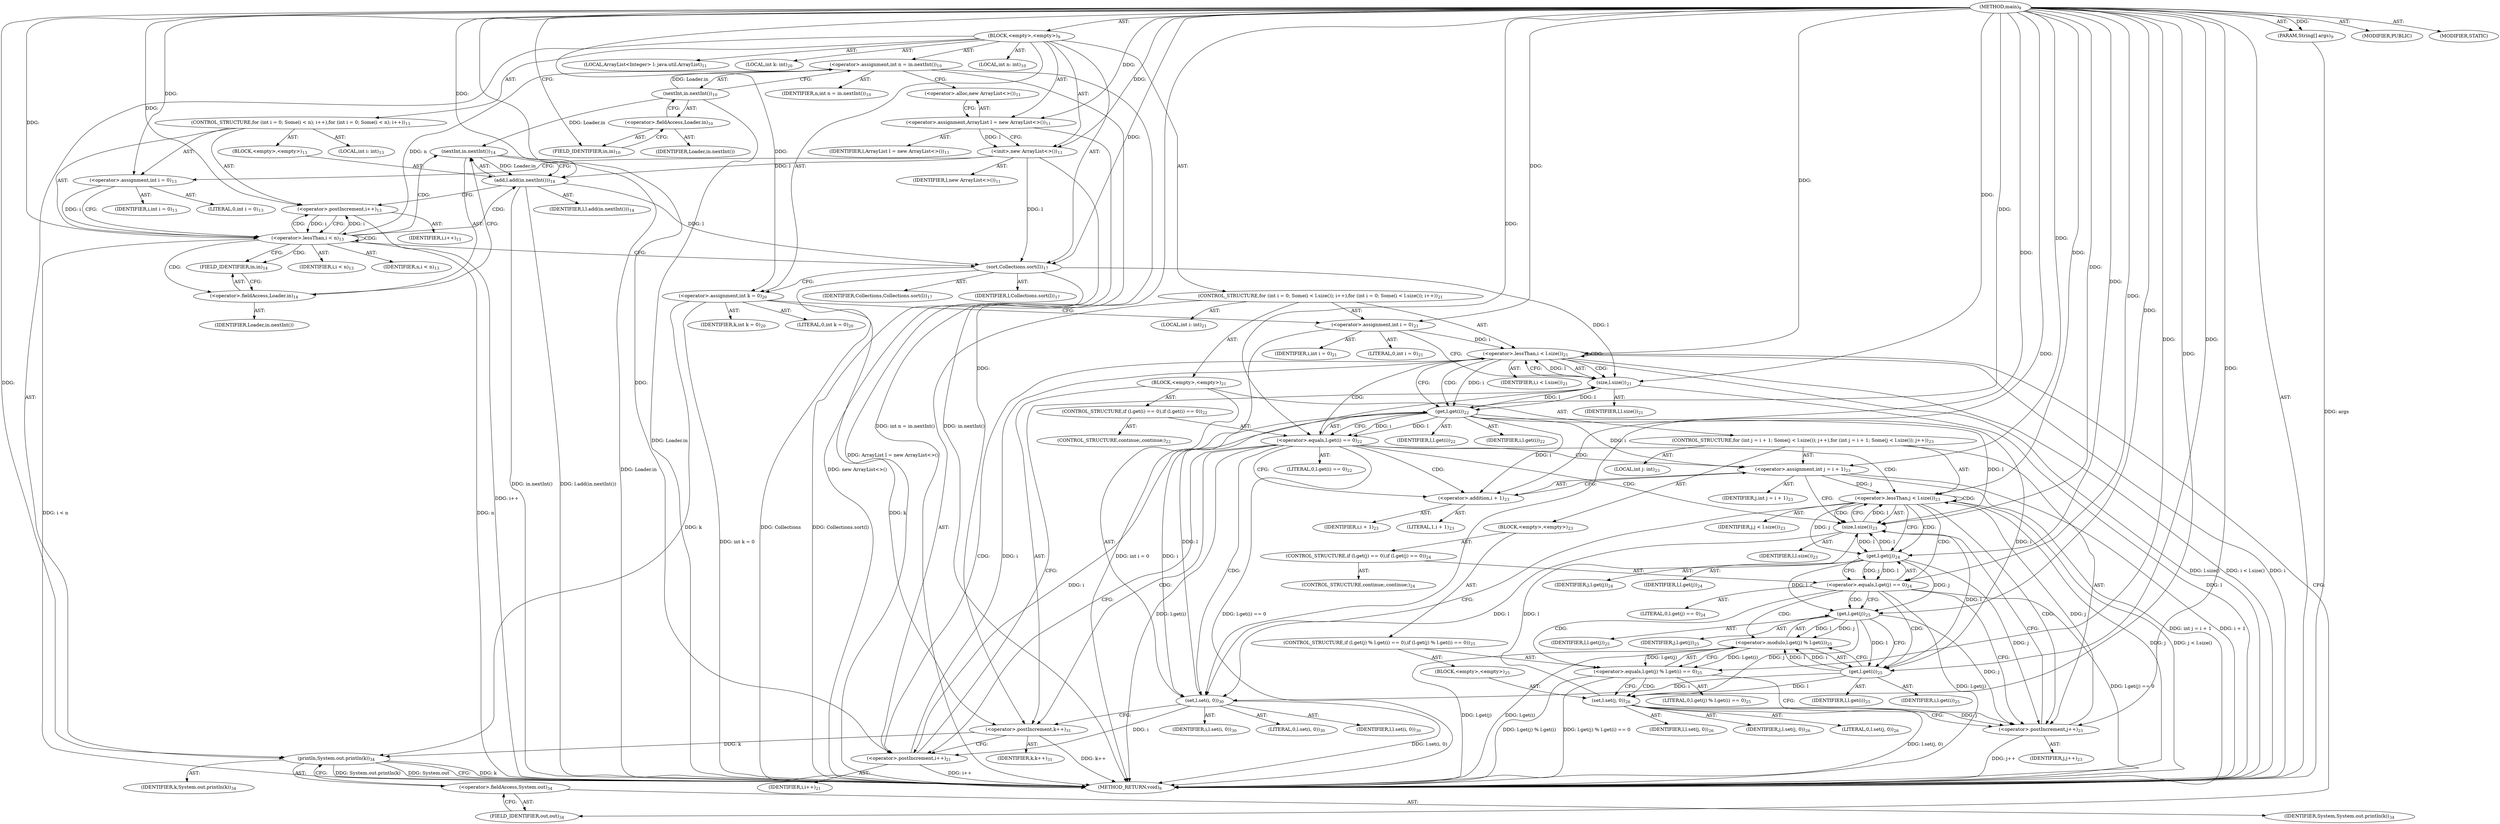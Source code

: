 digraph "main" {  
"23" [label = <(METHOD,main)<SUB>9</SUB>> ]
"24" [label = <(PARAM,String[] args)<SUB>9</SUB>> ]
"25" [label = <(BLOCK,&lt;empty&gt;,&lt;empty&gt;)<SUB>9</SUB>> ]
"26" [label = <(LOCAL,int n: int)<SUB>10</SUB>> ]
"27" [label = <(&lt;operator&gt;.assignment,int n = in.nextInt())<SUB>10</SUB>> ]
"28" [label = <(IDENTIFIER,n,int n = in.nextInt())<SUB>10</SUB>> ]
"29" [label = <(nextInt,in.nextInt())<SUB>10</SUB>> ]
"30" [label = <(&lt;operator&gt;.fieldAccess,Loader.in)<SUB>10</SUB>> ]
"31" [label = <(IDENTIFIER,Loader,in.nextInt())> ]
"32" [label = <(FIELD_IDENTIFIER,in,in)<SUB>10</SUB>> ]
"6" [label = <(LOCAL,ArrayList&lt;Integer&gt; l: java.util.ArrayList)<SUB>11</SUB>> ]
"33" [label = <(&lt;operator&gt;.assignment,ArrayList l = new ArrayList&lt;&gt;())<SUB>11</SUB>> ]
"34" [label = <(IDENTIFIER,l,ArrayList l = new ArrayList&lt;&gt;())<SUB>11</SUB>> ]
"35" [label = <(&lt;operator&gt;.alloc,new ArrayList&lt;&gt;())<SUB>11</SUB>> ]
"36" [label = <(&lt;init&gt;,new ArrayList&lt;&gt;())<SUB>11</SUB>> ]
"5" [label = <(IDENTIFIER,l,new ArrayList&lt;&gt;())<SUB>11</SUB>> ]
"37" [label = <(CONTROL_STRUCTURE,for (int i = 0; Some(i &lt; n); i++),for (int i = 0; Some(i &lt; n); i++))<SUB>13</SUB>> ]
"38" [label = <(LOCAL,int i: int)<SUB>13</SUB>> ]
"39" [label = <(&lt;operator&gt;.assignment,int i = 0)<SUB>13</SUB>> ]
"40" [label = <(IDENTIFIER,i,int i = 0)<SUB>13</SUB>> ]
"41" [label = <(LITERAL,0,int i = 0)<SUB>13</SUB>> ]
"42" [label = <(&lt;operator&gt;.lessThan,i &lt; n)<SUB>13</SUB>> ]
"43" [label = <(IDENTIFIER,i,i &lt; n)<SUB>13</SUB>> ]
"44" [label = <(IDENTIFIER,n,i &lt; n)<SUB>13</SUB>> ]
"45" [label = <(&lt;operator&gt;.postIncrement,i++)<SUB>13</SUB>> ]
"46" [label = <(IDENTIFIER,i,i++)<SUB>13</SUB>> ]
"47" [label = <(BLOCK,&lt;empty&gt;,&lt;empty&gt;)<SUB>13</SUB>> ]
"48" [label = <(add,l.add(in.nextInt()))<SUB>14</SUB>> ]
"49" [label = <(IDENTIFIER,l,l.add(in.nextInt()))<SUB>14</SUB>> ]
"50" [label = <(nextInt,in.nextInt())<SUB>14</SUB>> ]
"51" [label = <(&lt;operator&gt;.fieldAccess,Loader.in)<SUB>14</SUB>> ]
"52" [label = <(IDENTIFIER,Loader,in.nextInt())> ]
"53" [label = <(FIELD_IDENTIFIER,in,in)<SUB>14</SUB>> ]
"54" [label = <(sort,Collections.sort(l))<SUB>17</SUB>> ]
"55" [label = <(IDENTIFIER,Collections,Collections.sort(l))<SUB>17</SUB>> ]
"56" [label = <(IDENTIFIER,l,Collections.sort(l))<SUB>17</SUB>> ]
"57" [label = <(LOCAL,int k: int)<SUB>20</SUB>> ]
"58" [label = <(&lt;operator&gt;.assignment,int k = 0)<SUB>20</SUB>> ]
"59" [label = <(IDENTIFIER,k,int k = 0)<SUB>20</SUB>> ]
"60" [label = <(LITERAL,0,int k = 0)<SUB>20</SUB>> ]
"61" [label = <(CONTROL_STRUCTURE,for (int i = 0; Some(i &lt; l.size()); i++),for (int i = 0; Some(i &lt; l.size()); i++))<SUB>21</SUB>> ]
"62" [label = <(LOCAL,int i: int)<SUB>21</SUB>> ]
"63" [label = <(&lt;operator&gt;.assignment,int i = 0)<SUB>21</SUB>> ]
"64" [label = <(IDENTIFIER,i,int i = 0)<SUB>21</SUB>> ]
"65" [label = <(LITERAL,0,int i = 0)<SUB>21</SUB>> ]
"66" [label = <(&lt;operator&gt;.lessThan,i &lt; l.size())<SUB>21</SUB>> ]
"67" [label = <(IDENTIFIER,i,i &lt; l.size())<SUB>21</SUB>> ]
"68" [label = <(size,l.size())<SUB>21</SUB>> ]
"69" [label = <(IDENTIFIER,l,l.size())<SUB>21</SUB>> ]
"70" [label = <(&lt;operator&gt;.postIncrement,i++)<SUB>21</SUB>> ]
"71" [label = <(IDENTIFIER,i,i++)<SUB>21</SUB>> ]
"72" [label = <(BLOCK,&lt;empty&gt;,&lt;empty&gt;)<SUB>21</SUB>> ]
"73" [label = <(CONTROL_STRUCTURE,if (l.get(i) == 0),if (l.get(i) == 0))<SUB>22</SUB>> ]
"74" [label = <(&lt;operator&gt;.equals,l.get(i) == 0)<SUB>22</SUB>> ]
"75" [label = <(get,l.get(i))<SUB>22</SUB>> ]
"76" [label = <(IDENTIFIER,l,l.get(i))<SUB>22</SUB>> ]
"77" [label = <(IDENTIFIER,i,l.get(i))<SUB>22</SUB>> ]
"78" [label = <(LITERAL,0,l.get(i) == 0)<SUB>22</SUB>> ]
"79" [label = <(CONTROL_STRUCTURE,continue;,continue;)<SUB>22</SUB>> ]
"80" [label = <(CONTROL_STRUCTURE,for (int j = i + 1; Some(j &lt; l.size()); j++),for (int j = i + 1; Some(j &lt; l.size()); j++))<SUB>23</SUB>> ]
"81" [label = <(LOCAL,int j: int)<SUB>23</SUB>> ]
"82" [label = <(&lt;operator&gt;.assignment,int j = i + 1)<SUB>23</SUB>> ]
"83" [label = <(IDENTIFIER,j,int j = i + 1)<SUB>23</SUB>> ]
"84" [label = <(&lt;operator&gt;.addition,i + 1)<SUB>23</SUB>> ]
"85" [label = <(IDENTIFIER,i,i + 1)<SUB>23</SUB>> ]
"86" [label = <(LITERAL,1,i + 1)<SUB>23</SUB>> ]
"87" [label = <(&lt;operator&gt;.lessThan,j &lt; l.size())<SUB>23</SUB>> ]
"88" [label = <(IDENTIFIER,j,j &lt; l.size())<SUB>23</SUB>> ]
"89" [label = <(size,l.size())<SUB>23</SUB>> ]
"90" [label = <(IDENTIFIER,l,l.size())<SUB>23</SUB>> ]
"91" [label = <(&lt;operator&gt;.postIncrement,j++)<SUB>23</SUB>> ]
"92" [label = <(IDENTIFIER,j,j++)<SUB>23</SUB>> ]
"93" [label = <(BLOCK,&lt;empty&gt;,&lt;empty&gt;)<SUB>23</SUB>> ]
"94" [label = <(CONTROL_STRUCTURE,if (l.get(j) == 0),if (l.get(j) == 0))<SUB>24</SUB>> ]
"95" [label = <(&lt;operator&gt;.equals,l.get(j) == 0)<SUB>24</SUB>> ]
"96" [label = <(get,l.get(j))<SUB>24</SUB>> ]
"97" [label = <(IDENTIFIER,l,l.get(j))<SUB>24</SUB>> ]
"98" [label = <(IDENTIFIER,j,l.get(j))<SUB>24</SUB>> ]
"99" [label = <(LITERAL,0,l.get(j) == 0)<SUB>24</SUB>> ]
"100" [label = <(CONTROL_STRUCTURE,continue;,continue;)<SUB>24</SUB>> ]
"101" [label = <(CONTROL_STRUCTURE,if (l.get(j) % l.get(i) == 0),if (l.get(j) % l.get(i) == 0))<SUB>25</SUB>> ]
"102" [label = <(&lt;operator&gt;.equals,l.get(j) % l.get(i) == 0)<SUB>25</SUB>> ]
"103" [label = <(&lt;operator&gt;.modulo,l.get(j) % l.get(i))<SUB>25</SUB>> ]
"104" [label = <(get,l.get(j))<SUB>25</SUB>> ]
"105" [label = <(IDENTIFIER,l,l.get(j))<SUB>25</SUB>> ]
"106" [label = <(IDENTIFIER,j,l.get(j))<SUB>25</SUB>> ]
"107" [label = <(get,l.get(i))<SUB>25</SUB>> ]
"108" [label = <(IDENTIFIER,l,l.get(i))<SUB>25</SUB>> ]
"109" [label = <(IDENTIFIER,i,l.get(i))<SUB>25</SUB>> ]
"110" [label = <(LITERAL,0,l.get(j) % l.get(i) == 0)<SUB>25</SUB>> ]
"111" [label = <(BLOCK,&lt;empty&gt;,&lt;empty&gt;)<SUB>25</SUB>> ]
"112" [label = <(set,l.set(j, 0))<SUB>26</SUB>> ]
"113" [label = <(IDENTIFIER,l,l.set(j, 0))<SUB>26</SUB>> ]
"114" [label = <(IDENTIFIER,j,l.set(j, 0))<SUB>26</SUB>> ]
"115" [label = <(LITERAL,0,l.set(j, 0))<SUB>26</SUB>> ]
"116" [label = <(set,l.set(i, 0))<SUB>30</SUB>> ]
"117" [label = <(IDENTIFIER,l,l.set(i, 0))<SUB>30</SUB>> ]
"118" [label = <(IDENTIFIER,i,l.set(i, 0))<SUB>30</SUB>> ]
"119" [label = <(LITERAL,0,l.set(i, 0))<SUB>30</SUB>> ]
"120" [label = <(&lt;operator&gt;.postIncrement,k++)<SUB>31</SUB>> ]
"121" [label = <(IDENTIFIER,k,k++)<SUB>31</SUB>> ]
"122" [label = <(println,System.out.println(k))<SUB>34</SUB>> ]
"123" [label = <(&lt;operator&gt;.fieldAccess,System.out)<SUB>34</SUB>> ]
"124" [label = <(IDENTIFIER,System,System.out.println(k))<SUB>34</SUB>> ]
"125" [label = <(FIELD_IDENTIFIER,out,out)<SUB>34</SUB>> ]
"126" [label = <(IDENTIFIER,k,System.out.println(k))<SUB>34</SUB>> ]
"127" [label = <(MODIFIER,PUBLIC)> ]
"128" [label = <(MODIFIER,STATIC)> ]
"129" [label = <(METHOD_RETURN,void)<SUB>9</SUB>> ]
  "23" -> "24"  [ label = "AST: "] 
  "23" -> "25"  [ label = "AST: "] 
  "23" -> "127"  [ label = "AST: "] 
  "23" -> "128"  [ label = "AST: "] 
  "23" -> "129"  [ label = "AST: "] 
  "25" -> "26"  [ label = "AST: "] 
  "25" -> "27"  [ label = "AST: "] 
  "25" -> "6"  [ label = "AST: "] 
  "25" -> "33"  [ label = "AST: "] 
  "25" -> "36"  [ label = "AST: "] 
  "25" -> "37"  [ label = "AST: "] 
  "25" -> "54"  [ label = "AST: "] 
  "25" -> "57"  [ label = "AST: "] 
  "25" -> "58"  [ label = "AST: "] 
  "25" -> "61"  [ label = "AST: "] 
  "25" -> "122"  [ label = "AST: "] 
  "27" -> "28"  [ label = "AST: "] 
  "27" -> "29"  [ label = "AST: "] 
  "29" -> "30"  [ label = "AST: "] 
  "30" -> "31"  [ label = "AST: "] 
  "30" -> "32"  [ label = "AST: "] 
  "33" -> "34"  [ label = "AST: "] 
  "33" -> "35"  [ label = "AST: "] 
  "36" -> "5"  [ label = "AST: "] 
  "37" -> "38"  [ label = "AST: "] 
  "37" -> "39"  [ label = "AST: "] 
  "37" -> "42"  [ label = "AST: "] 
  "37" -> "45"  [ label = "AST: "] 
  "37" -> "47"  [ label = "AST: "] 
  "39" -> "40"  [ label = "AST: "] 
  "39" -> "41"  [ label = "AST: "] 
  "42" -> "43"  [ label = "AST: "] 
  "42" -> "44"  [ label = "AST: "] 
  "45" -> "46"  [ label = "AST: "] 
  "47" -> "48"  [ label = "AST: "] 
  "48" -> "49"  [ label = "AST: "] 
  "48" -> "50"  [ label = "AST: "] 
  "50" -> "51"  [ label = "AST: "] 
  "51" -> "52"  [ label = "AST: "] 
  "51" -> "53"  [ label = "AST: "] 
  "54" -> "55"  [ label = "AST: "] 
  "54" -> "56"  [ label = "AST: "] 
  "58" -> "59"  [ label = "AST: "] 
  "58" -> "60"  [ label = "AST: "] 
  "61" -> "62"  [ label = "AST: "] 
  "61" -> "63"  [ label = "AST: "] 
  "61" -> "66"  [ label = "AST: "] 
  "61" -> "70"  [ label = "AST: "] 
  "61" -> "72"  [ label = "AST: "] 
  "63" -> "64"  [ label = "AST: "] 
  "63" -> "65"  [ label = "AST: "] 
  "66" -> "67"  [ label = "AST: "] 
  "66" -> "68"  [ label = "AST: "] 
  "68" -> "69"  [ label = "AST: "] 
  "70" -> "71"  [ label = "AST: "] 
  "72" -> "73"  [ label = "AST: "] 
  "72" -> "80"  [ label = "AST: "] 
  "72" -> "116"  [ label = "AST: "] 
  "72" -> "120"  [ label = "AST: "] 
  "73" -> "74"  [ label = "AST: "] 
  "73" -> "79"  [ label = "AST: "] 
  "74" -> "75"  [ label = "AST: "] 
  "74" -> "78"  [ label = "AST: "] 
  "75" -> "76"  [ label = "AST: "] 
  "75" -> "77"  [ label = "AST: "] 
  "80" -> "81"  [ label = "AST: "] 
  "80" -> "82"  [ label = "AST: "] 
  "80" -> "87"  [ label = "AST: "] 
  "80" -> "91"  [ label = "AST: "] 
  "80" -> "93"  [ label = "AST: "] 
  "82" -> "83"  [ label = "AST: "] 
  "82" -> "84"  [ label = "AST: "] 
  "84" -> "85"  [ label = "AST: "] 
  "84" -> "86"  [ label = "AST: "] 
  "87" -> "88"  [ label = "AST: "] 
  "87" -> "89"  [ label = "AST: "] 
  "89" -> "90"  [ label = "AST: "] 
  "91" -> "92"  [ label = "AST: "] 
  "93" -> "94"  [ label = "AST: "] 
  "93" -> "101"  [ label = "AST: "] 
  "94" -> "95"  [ label = "AST: "] 
  "94" -> "100"  [ label = "AST: "] 
  "95" -> "96"  [ label = "AST: "] 
  "95" -> "99"  [ label = "AST: "] 
  "96" -> "97"  [ label = "AST: "] 
  "96" -> "98"  [ label = "AST: "] 
  "101" -> "102"  [ label = "AST: "] 
  "101" -> "111"  [ label = "AST: "] 
  "102" -> "103"  [ label = "AST: "] 
  "102" -> "110"  [ label = "AST: "] 
  "103" -> "104"  [ label = "AST: "] 
  "103" -> "107"  [ label = "AST: "] 
  "104" -> "105"  [ label = "AST: "] 
  "104" -> "106"  [ label = "AST: "] 
  "107" -> "108"  [ label = "AST: "] 
  "107" -> "109"  [ label = "AST: "] 
  "111" -> "112"  [ label = "AST: "] 
  "112" -> "113"  [ label = "AST: "] 
  "112" -> "114"  [ label = "AST: "] 
  "112" -> "115"  [ label = "AST: "] 
  "116" -> "117"  [ label = "AST: "] 
  "116" -> "118"  [ label = "AST: "] 
  "116" -> "119"  [ label = "AST: "] 
  "120" -> "121"  [ label = "AST: "] 
  "122" -> "123"  [ label = "AST: "] 
  "122" -> "126"  [ label = "AST: "] 
  "123" -> "124"  [ label = "AST: "] 
  "123" -> "125"  [ label = "AST: "] 
  "27" -> "35"  [ label = "CFG: "] 
  "33" -> "36"  [ label = "CFG: "] 
  "36" -> "39"  [ label = "CFG: "] 
  "54" -> "58"  [ label = "CFG: "] 
  "58" -> "63"  [ label = "CFG: "] 
  "122" -> "129"  [ label = "CFG: "] 
  "29" -> "27"  [ label = "CFG: "] 
  "35" -> "33"  [ label = "CFG: "] 
  "39" -> "42"  [ label = "CFG: "] 
  "42" -> "53"  [ label = "CFG: "] 
  "42" -> "54"  [ label = "CFG: "] 
  "45" -> "42"  [ label = "CFG: "] 
  "63" -> "68"  [ label = "CFG: "] 
  "66" -> "75"  [ label = "CFG: "] 
  "66" -> "125"  [ label = "CFG: "] 
  "70" -> "68"  [ label = "CFG: "] 
  "123" -> "122"  [ label = "CFG: "] 
  "30" -> "29"  [ label = "CFG: "] 
  "48" -> "45"  [ label = "CFG: "] 
  "68" -> "66"  [ label = "CFG: "] 
  "116" -> "120"  [ label = "CFG: "] 
  "120" -> "70"  [ label = "CFG: "] 
  "125" -> "123"  [ label = "CFG: "] 
  "32" -> "30"  [ label = "CFG: "] 
  "50" -> "48"  [ label = "CFG: "] 
  "74" -> "70"  [ label = "CFG: "] 
  "74" -> "84"  [ label = "CFG: "] 
  "82" -> "89"  [ label = "CFG: "] 
  "87" -> "96"  [ label = "CFG: "] 
  "87" -> "116"  [ label = "CFG: "] 
  "91" -> "89"  [ label = "CFG: "] 
  "51" -> "50"  [ label = "CFG: "] 
  "75" -> "74"  [ label = "CFG: "] 
  "84" -> "82"  [ label = "CFG: "] 
  "89" -> "87"  [ label = "CFG: "] 
  "53" -> "51"  [ label = "CFG: "] 
  "95" -> "91"  [ label = "CFG: "] 
  "95" -> "104"  [ label = "CFG: "] 
  "102" -> "112"  [ label = "CFG: "] 
  "102" -> "91"  [ label = "CFG: "] 
  "96" -> "95"  [ label = "CFG: "] 
  "103" -> "102"  [ label = "CFG: "] 
  "112" -> "91"  [ label = "CFG: "] 
  "104" -> "107"  [ label = "CFG: "] 
  "107" -> "103"  [ label = "CFG: "] 
  "23" -> "32"  [ label = "CFG: "] 
  "24" -> "129"  [ label = "DDG: args"] 
  "29" -> "129"  [ label = "DDG: Loader.in"] 
  "27" -> "129"  [ label = "DDG: in.nextInt()"] 
  "27" -> "129"  [ label = "DDG: int n = in.nextInt()"] 
  "33" -> "129"  [ label = "DDG: ArrayList l = new ArrayList&lt;&gt;()"] 
  "36" -> "129"  [ label = "DDG: new ArrayList&lt;&gt;()"] 
  "42" -> "129"  [ label = "DDG: n"] 
  "42" -> "129"  [ label = "DDG: i &lt; n"] 
  "54" -> "129"  [ label = "DDG: Collections.sort(l)"] 
  "58" -> "129"  [ label = "DDG: int k = 0"] 
  "63" -> "129"  [ label = "DDG: int i = 0"] 
  "66" -> "129"  [ label = "DDG: i"] 
  "68" -> "129"  [ label = "DDG: l"] 
  "66" -> "129"  [ label = "DDG: l.size()"] 
  "66" -> "129"  [ label = "DDG: i &lt; l.size()"] 
  "122" -> "129"  [ label = "DDG: System.out"] 
  "122" -> "129"  [ label = "DDG: k"] 
  "122" -> "129"  [ label = "DDG: System.out.println(k)"] 
  "74" -> "129"  [ label = "DDG: l.get(i)"] 
  "74" -> "129"  [ label = "DDG: l.get(i) == 0"] 
  "82" -> "129"  [ label = "DDG: i + 1"] 
  "82" -> "129"  [ label = "DDG: int j = i + 1"] 
  "87" -> "129"  [ label = "DDG: j"] 
  "87" -> "129"  [ label = "DDG: j &lt; l.size()"] 
  "116" -> "129"  [ label = "DDG: l.set(i, 0)"] 
  "120" -> "129"  [ label = "DDG: k++"] 
  "95" -> "129"  [ label = "DDG: l.get(j)"] 
  "95" -> "129"  [ label = "DDG: l.get(j) == 0"] 
  "103" -> "129"  [ label = "DDG: l.get(j)"] 
  "103" -> "129"  [ label = "DDG: l.get(i)"] 
  "102" -> "129"  [ label = "DDG: l.get(j) % l.get(i)"] 
  "102" -> "129"  [ label = "DDG: l.get(j) % l.get(i) == 0"] 
  "112" -> "129"  [ label = "DDG: l.set(j, 0)"] 
  "91" -> "129"  [ label = "DDG: j++"] 
  "70" -> "129"  [ label = "DDG: i++"] 
  "50" -> "129"  [ label = "DDG: Loader.in"] 
  "48" -> "129"  [ label = "DDG: in.nextInt()"] 
  "48" -> "129"  [ label = "DDG: l.add(in.nextInt())"] 
  "45" -> "129"  [ label = "DDG: i++"] 
  "54" -> "129"  [ label = "DDG: Collections"] 
  "23" -> "24"  [ label = "DDG: "] 
  "29" -> "27"  [ label = "DDG: Loader.in"] 
  "23" -> "33"  [ label = "DDG: "] 
  "23" -> "58"  [ label = "DDG: "] 
  "33" -> "36"  [ label = "DDG: l"] 
  "23" -> "36"  [ label = "DDG: "] 
  "23" -> "39"  [ label = "DDG: "] 
  "23" -> "54"  [ label = "DDG: "] 
  "36" -> "54"  [ label = "DDG: l"] 
  "48" -> "54"  [ label = "DDG: l"] 
  "23" -> "63"  [ label = "DDG: "] 
  "58" -> "122"  [ label = "DDG: k"] 
  "120" -> "122"  [ label = "DDG: k"] 
  "23" -> "122"  [ label = "DDG: "] 
  "39" -> "42"  [ label = "DDG: i"] 
  "45" -> "42"  [ label = "DDG: i"] 
  "23" -> "42"  [ label = "DDG: "] 
  "27" -> "42"  [ label = "DDG: n"] 
  "42" -> "45"  [ label = "DDG: i"] 
  "23" -> "45"  [ label = "DDG: "] 
  "63" -> "66"  [ label = "DDG: i"] 
  "70" -> "66"  [ label = "DDG: i"] 
  "23" -> "66"  [ label = "DDG: "] 
  "68" -> "66"  [ label = "DDG: l"] 
  "75" -> "70"  [ label = "DDG: i"] 
  "116" -> "70"  [ label = "DDG: i"] 
  "23" -> "70"  [ label = "DDG: "] 
  "36" -> "48"  [ label = "DDG: l"] 
  "23" -> "48"  [ label = "DDG: "] 
  "50" -> "48"  [ label = "DDG: Loader.in"] 
  "54" -> "68"  [ label = "DDG: l"] 
  "75" -> "68"  [ label = "DDG: l"] 
  "116" -> "68"  [ label = "DDG: l"] 
  "23" -> "68"  [ label = "DDG: "] 
  "75" -> "82"  [ label = "DDG: i"] 
  "23" -> "82"  [ label = "DDG: "] 
  "89" -> "116"  [ label = "DDG: l"] 
  "23" -> "116"  [ label = "DDG: "] 
  "107" -> "116"  [ label = "DDG: i"] 
  "75" -> "116"  [ label = "DDG: i"] 
  "58" -> "120"  [ label = "DDG: k"] 
  "23" -> "120"  [ label = "DDG: "] 
  "29" -> "50"  [ label = "DDG: Loader.in"] 
  "75" -> "74"  [ label = "DDG: l"] 
  "75" -> "74"  [ label = "DDG: i"] 
  "23" -> "74"  [ label = "DDG: "] 
  "82" -> "87"  [ label = "DDG: j"] 
  "91" -> "87"  [ label = "DDG: j"] 
  "23" -> "87"  [ label = "DDG: "] 
  "89" -> "87"  [ label = "DDG: l"] 
  "96" -> "91"  [ label = "DDG: j"] 
  "104" -> "91"  [ label = "DDG: j"] 
  "112" -> "91"  [ label = "DDG: j"] 
  "23" -> "91"  [ label = "DDG: "] 
  "68" -> "75"  [ label = "DDG: l"] 
  "23" -> "75"  [ label = "DDG: "] 
  "66" -> "75"  [ label = "DDG: i"] 
  "75" -> "84"  [ label = "DDG: i"] 
  "23" -> "84"  [ label = "DDG: "] 
  "75" -> "89"  [ label = "DDG: l"] 
  "96" -> "89"  [ label = "DDG: l"] 
  "107" -> "89"  [ label = "DDG: l"] 
  "112" -> "89"  [ label = "DDG: l"] 
  "23" -> "89"  [ label = "DDG: "] 
  "96" -> "95"  [ label = "DDG: l"] 
  "96" -> "95"  [ label = "DDG: j"] 
  "23" -> "95"  [ label = "DDG: "] 
  "103" -> "102"  [ label = "DDG: l.get(j)"] 
  "103" -> "102"  [ label = "DDG: l.get(i)"] 
  "23" -> "102"  [ label = "DDG: "] 
  "89" -> "96"  [ label = "DDG: l"] 
  "23" -> "96"  [ label = "DDG: "] 
  "87" -> "96"  [ label = "DDG: j"] 
  "104" -> "103"  [ label = "DDG: l"] 
  "104" -> "103"  [ label = "DDG: j"] 
  "107" -> "103"  [ label = "DDG: l"] 
  "107" -> "103"  [ label = "DDG: i"] 
  "107" -> "112"  [ label = "DDG: l"] 
  "23" -> "112"  [ label = "DDG: "] 
  "104" -> "112"  [ label = "DDG: j"] 
  "96" -> "104"  [ label = "DDG: l"] 
  "23" -> "104"  [ label = "DDG: "] 
  "96" -> "104"  [ label = "DDG: j"] 
  "104" -> "107"  [ label = "DDG: l"] 
  "23" -> "107"  [ label = "DDG: "] 
  "75" -> "107"  [ label = "DDG: i"] 
  "42" -> "48"  [ label = "CDG: "] 
  "42" -> "42"  [ label = "CDG: "] 
  "42" -> "51"  [ label = "CDG: "] 
  "42" -> "45"  [ label = "CDG: "] 
  "42" -> "50"  [ label = "CDG: "] 
  "42" -> "53"  [ label = "CDG: "] 
  "66" -> "68"  [ label = "CDG: "] 
  "66" -> "66"  [ label = "CDG: "] 
  "66" -> "75"  [ label = "CDG: "] 
  "66" -> "74"  [ label = "CDG: "] 
  "66" -> "70"  [ label = "CDG: "] 
  "74" -> "89"  [ label = "CDG: "] 
  "74" -> "120"  [ label = "CDG: "] 
  "74" -> "116"  [ label = "CDG: "] 
  "74" -> "84"  [ label = "CDG: "] 
  "74" -> "87"  [ label = "CDG: "] 
  "74" -> "82"  [ label = "CDG: "] 
  "87" -> "96"  [ label = "CDG: "] 
  "87" -> "89"  [ label = "CDG: "] 
  "87" -> "95"  [ label = "CDG: "] 
  "87" -> "87"  [ label = "CDG: "] 
  "87" -> "91"  [ label = "CDG: "] 
  "95" -> "107"  [ label = "CDG: "] 
  "95" -> "102"  [ label = "CDG: "] 
  "95" -> "103"  [ label = "CDG: "] 
  "95" -> "104"  [ label = "CDG: "] 
  "102" -> "112"  [ label = "CDG: "] 
}
